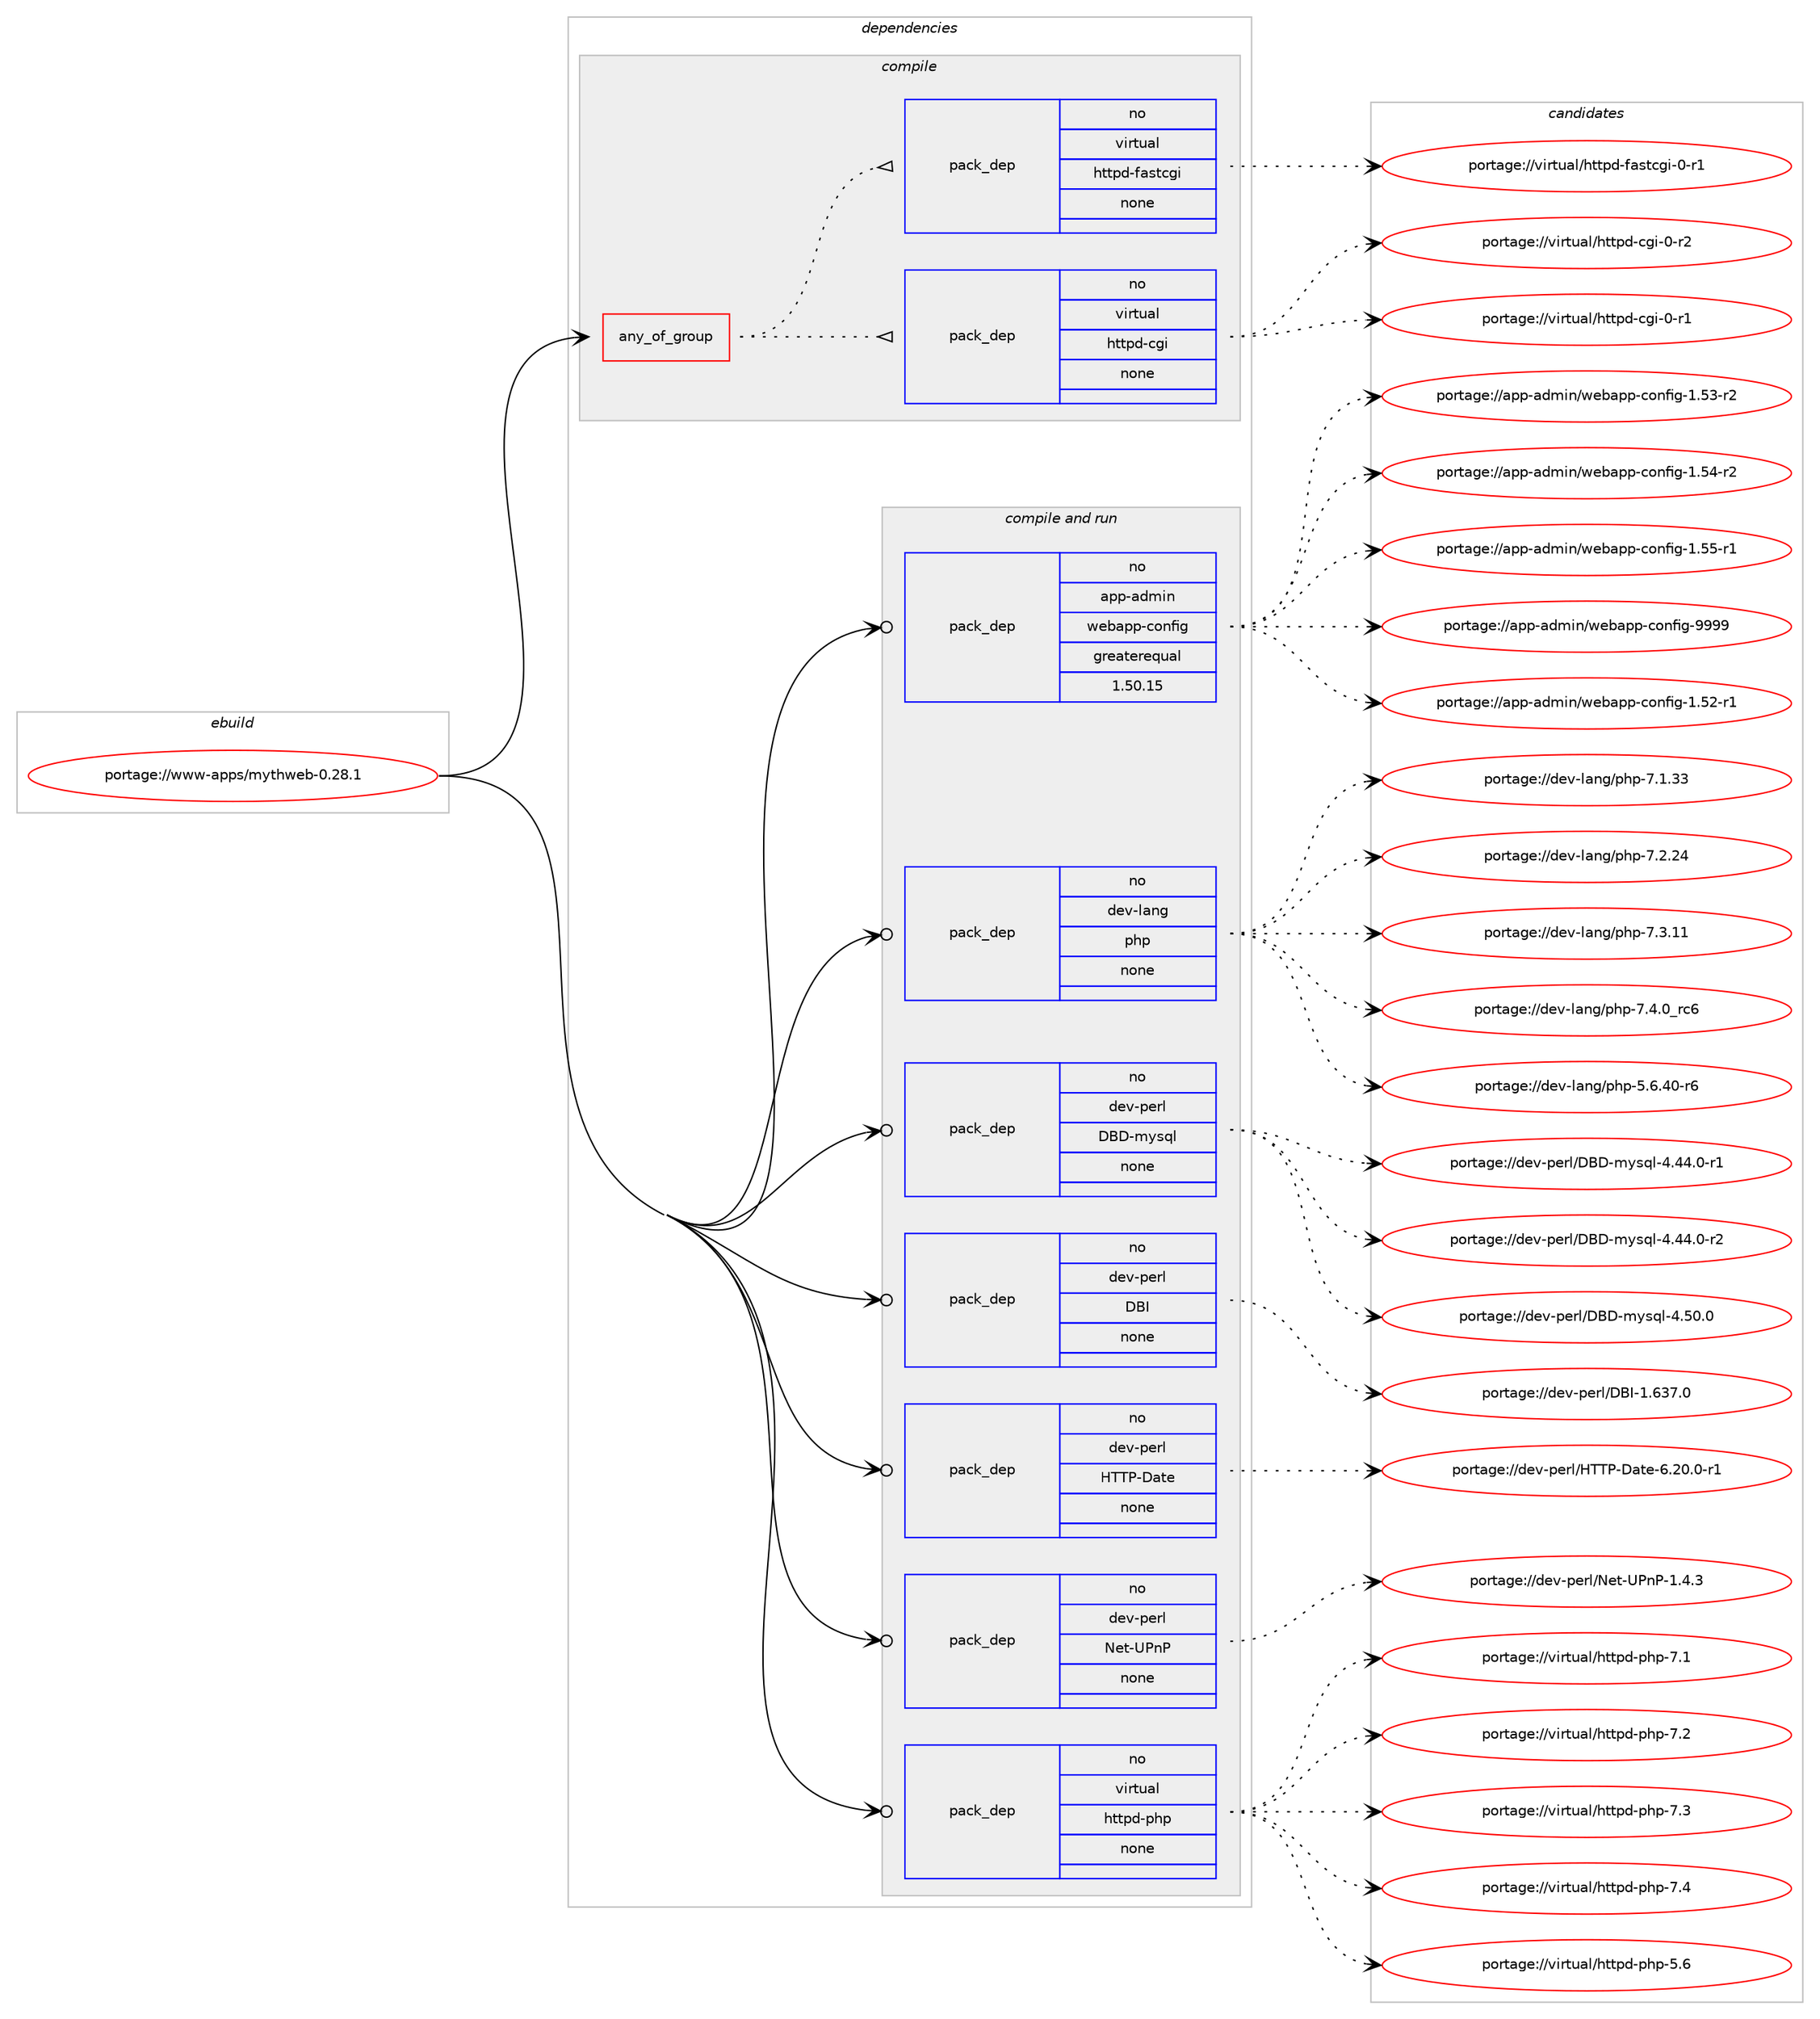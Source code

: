 digraph prolog {

# *************
# Graph options
# *************

newrank=true;
concentrate=true;
compound=true;
graph [rankdir=LR,fontname=Helvetica,fontsize=10,ranksep=1.5];#, ranksep=2.5, nodesep=0.2];
edge  [arrowhead=vee];
node  [fontname=Helvetica,fontsize=10];

# **********
# The ebuild
# **********

subgraph cluster_leftcol {
color=gray;
rank=same;
label=<<i>ebuild</i>>;
id [label="portage://www-apps/mythweb-0.28.1", color=red, width=4, href="../www-apps/mythweb-0.28.1.svg"];
}

# ****************
# The dependencies
# ****************

subgraph cluster_midcol {
color=gray;
label=<<i>dependencies</i>>;
subgraph cluster_compile {
fillcolor="#eeeeee";
style=filled;
label=<<i>compile</i>>;
subgraph any7513 {
dependency438168 [label=<<TABLE BORDER="0" CELLBORDER="1" CELLSPACING="0" CELLPADDING="4"><TR><TD CELLPADDING="10">any_of_group</TD></TR></TABLE>>, shape=none, color=red];subgraph pack324903 {
dependency438169 [label=<<TABLE BORDER="0" CELLBORDER="1" CELLSPACING="0" CELLPADDING="4" WIDTH="220"><TR><TD ROWSPAN="6" CELLPADDING="30">pack_dep</TD></TR><TR><TD WIDTH="110">no</TD></TR><TR><TD>virtual</TD></TR><TR><TD>httpd-cgi</TD></TR><TR><TD>none</TD></TR><TR><TD></TD></TR></TABLE>>, shape=none, color=blue];
}
dependency438168:e -> dependency438169:w [weight=20,style="dotted",arrowhead="oinv"];
subgraph pack324904 {
dependency438170 [label=<<TABLE BORDER="0" CELLBORDER="1" CELLSPACING="0" CELLPADDING="4" WIDTH="220"><TR><TD ROWSPAN="6" CELLPADDING="30">pack_dep</TD></TR><TR><TD WIDTH="110">no</TD></TR><TR><TD>virtual</TD></TR><TR><TD>httpd-fastcgi</TD></TR><TR><TD>none</TD></TR><TR><TD></TD></TR></TABLE>>, shape=none, color=blue];
}
dependency438168:e -> dependency438170:w [weight=20,style="dotted",arrowhead="oinv"];
}
id:e -> dependency438168:w [weight=20,style="solid",arrowhead="vee"];
}
subgraph cluster_compileandrun {
fillcolor="#eeeeee";
style=filled;
label=<<i>compile and run</i>>;
subgraph pack324905 {
dependency438171 [label=<<TABLE BORDER="0" CELLBORDER="1" CELLSPACING="0" CELLPADDING="4" WIDTH="220"><TR><TD ROWSPAN="6" CELLPADDING="30">pack_dep</TD></TR><TR><TD WIDTH="110">no</TD></TR><TR><TD>app-admin</TD></TR><TR><TD>webapp-config</TD></TR><TR><TD>greaterequal</TD></TR><TR><TD>1.50.15</TD></TR></TABLE>>, shape=none, color=blue];
}
id:e -> dependency438171:w [weight=20,style="solid",arrowhead="odotvee"];
subgraph pack324906 {
dependency438172 [label=<<TABLE BORDER="0" CELLBORDER="1" CELLSPACING="0" CELLPADDING="4" WIDTH="220"><TR><TD ROWSPAN="6" CELLPADDING="30">pack_dep</TD></TR><TR><TD WIDTH="110">no</TD></TR><TR><TD>dev-lang</TD></TR><TR><TD>php</TD></TR><TR><TD>none</TD></TR><TR><TD></TD></TR></TABLE>>, shape=none, color=blue];
}
id:e -> dependency438172:w [weight=20,style="solid",arrowhead="odotvee"];
subgraph pack324907 {
dependency438173 [label=<<TABLE BORDER="0" CELLBORDER="1" CELLSPACING="0" CELLPADDING="4" WIDTH="220"><TR><TD ROWSPAN="6" CELLPADDING="30">pack_dep</TD></TR><TR><TD WIDTH="110">no</TD></TR><TR><TD>dev-perl</TD></TR><TR><TD>DBD-mysql</TD></TR><TR><TD>none</TD></TR><TR><TD></TD></TR></TABLE>>, shape=none, color=blue];
}
id:e -> dependency438173:w [weight=20,style="solid",arrowhead="odotvee"];
subgraph pack324908 {
dependency438174 [label=<<TABLE BORDER="0" CELLBORDER="1" CELLSPACING="0" CELLPADDING="4" WIDTH="220"><TR><TD ROWSPAN="6" CELLPADDING="30">pack_dep</TD></TR><TR><TD WIDTH="110">no</TD></TR><TR><TD>dev-perl</TD></TR><TR><TD>DBI</TD></TR><TR><TD>none</TD></TR><TR><TD></TD></TR></TABLE>>, shape=none, color=blue];
}
id:e -> dependency438174:w [weight=20,style="solid",arrowhead="odotvee"];
subgraph pack324909 {
dependency438175 [label=<<TABLE BORDER="0" CELLBORDER="1" CELLSPACING="0" CELLPADDING="4" WIDTH="220"><TR><TD ROWSPAN="6" CELLPADDING="30">pack_dep</TD></TR><TR><TD WIDTH="110">no</TD></TR><TR><TD>dev-perl</TD></TR><TR><TD>HTTP-Date</TD></TR><TR><TD>none</TD></TR><TR><TD></TD></TR></TABLE>>, shape=none, color=blue];
}
id:e -> dependency438175:w [weight=20,style="solid",arrowhead="odotvee"];
subgraph pack324910 {
dependency438176 [label=<<TABLE BORDER="0" CELLBORDER="1" CELLSPACING="0" CELLPADDING="4" WIDTH="220"><TR><TD ROWSPAN="6" CELLPADDING="30">pack_dep</TD></TR><TR><TD WIDTH="110">no</TD></TR><TR><TD>dev-perl</TD></TR><TR><TD>Net-UPnP</TD></TR><TR><TD>none</TD></TR><TR><TD></TD></TR></TABLE>>, shape=none, color=blue];
}
id:e -> dependency438176:w [weight=20,style="solid",arrowhead="odotvee"];
subgraph pack324911 {
dependency438177 [label=<<TABLE BORDER="0" CELLBORDER="1" CELLSPACING="0" CELLPADDING="4" WIDTH="220"><TR><TD ROWSPAN="6" CELLPADDING="30">pack_dep</TD></TR><TR><TD WIDTH="110">no</TD></TR><TR><TD>virtual</TD></TR><TR><TD>httpd-php</TD></TR><TR><TD>none</TD></TR><TR><TD></TD></TR></TABLE>>, shape=none, color=blue];
}
id:e -> dependency438177:w [weight=20,style="solid",arrowhead="odotvee"];
}
subgraph cluster_run {
fillcolor="#eeeeee";
style=filled;
label=<<i>run</i>>;
}
}

# **************
# The candidates
# **************

subgraph cluster_choices {
rank=same;
color=gray;
label=<<i>candidates</i>>;

subgraph choice324903 {
color=black;
nodesep=1;
choiceportage1181051141161179710847104116116112100459910310545484511449 [label="portage://virtual/httpd-cgi-0-r1", color=red, width=4,href="../virtual/httpd-cgi-0-r1.svg"];
choiceportage1181051141161179710847104116116112100459910310545484511450 [label="portage://virtual/httpd-cgi-0-r2", color=red, width=4,href="../virtual/httpd-cgi-0-r2.svg"];
dependency438169:e -> choiceportage1181051141161179710847104116116112100459910310545484511449:w [style=dotted,weight="100"];
dependency438169:e -> choiceportage1181051141161179710847104116116112100459910310545484511450:w [style=dotted,weight="100"];
}
subgraph choice324904 {
color=black;
nodesep=1;
choiceportage118105114116117971084710411611611210045102971151169910310545484511449 [label="portage://virtual/httpd-fastcgi-0-r1", color=red, width=4,href="../virtual/httpd-fastcgi-0-r1.svg"];
dependency438170:e -> choiceportage118105114116117971084710411611611210045102971151169910310545484511449:w [style=dotted,weight="100"];
}
subgraph choice324905 {
color=black;
nodesep=1;
choiceportage971121124597100109105110471191019897112112459911111010210510345494653504511449 [label="portage://app-admin/webapp-config-1.52-r1", color=red, width=4,href="../app-admin/webapp-config-1.52-r1.svg"];
choiceportage971121124597100109105110471191019897112112459911111010210510345494653514511450 [label="portage://app-admin/webapp-config-1.53-r2", color=red, width=4,href="../app-admin/webapp-config-1.53-r2.svg"];
choiceportage971121124597100109105110471191019897112112459911111010210510345494653524511450 [label="portage://app-admin/webapp-config-1.54-r2", color=red, width=4,href="../app-admin/webapp-config-1.54-r2.svg"];
choiceportage971121124597100109105110471191019897112112459911111010210510345494653534511449 [label="portage://app-admin/webapp-config-1.55-r1", color=red, width=4,href="../app-admin/webapp-config-1.55-r1.svg"];
choiceportage97112112459710010910511047119101989711211245991111101021051034557575757 [label="portage://app-admin/webapp-config-9999", color=red, width=4,href="../app-admin/webapp-config-9999.svg"];
dependency438171:e -> choiceportage971121124597100109105110471191019897112112459911111010210510345494653504511449:w [style=dotted,weight="100"];
dependency438171:e -> choiceportage971121124597100109105110471191019897112112459911111010210510345494653514511450:w [style=dotted,weight="100"];
dependency438171:e -> choiceportage971121124597100109105110471191019897112112459911111010210510345494653524511450:w [style=dotted,weight="100"];
dependency438171:e -> choiceportage971121124597100109105110471191019897112112459911111010210510345494653534511449:w [style=dotted,weight="100"];
dependency438171:e -> choiceportage97112112459710010910511047119101989711211245991111101021051034557575757:w [style=dotted,weight="100"];
}
subgraph choice324906 {
color=black;
nodesep=1;
choiceportage100101118451089711010347112104112455346544652484511454 [label="portage://dev-lang/php-5.6.40-r6", color=red, width=4,href="../dev-lang/php-5.6.40-r6.svg"];
choiceportage10010111845108971101034711210411245554649465151 [label="portage://dev-lang/php-7.1.33", color=red, width=4,href="../dev-lang/php-7.1.33.svg"];
choiceportage10010111845108971101034711210411245554650465052 [label="portage://dev-lang/php-7.2.24", color=red, width=4,href="../dev-lang/php-7.2.24.svg"];
choiceportage10010111845108971101034711210411245554651464949 [label="portage://dev-lang/php-7.3.11", color=red, width=4,href="../dev-lang/php-7.3.11.svg"];
choiceportage100101118451089711010347112104112455546524648951149954 [label="portage://dev-lang/php-7.4.0_rc6", color=red, width=4,href="../dev-lang/php-7.4.0_rc6.svg"];
dependency438172:e -> choiceportage100101118451089711010347112104112455346544652484511454:w [style=dotted,weight="100"];
dependency438172:e -> choiceportage10010111845108971101034711210411245554649465151:w [style=dotted,weight="100"];
dependency438172:e -> choiceportage10010111845108971101034711210411245554650465052:w [style=dotted,weight="100"];
dependency438172:e -> choiceportage10010111845108971101034711210411245554651464949:w [style=dotted,weight="100"];
dependency438172:e -> choiceportage100101118451089711010347112104112455546524648951149954:w [style=dotted,weight="100"];
}
subgraph choice324907 {
color=black;
nodesep=1;
choiceportage100101118451121011141084768666845109121115113108455246525246484511449 [label="portage://dev-perl/DBD-mysql-4.44.0-r1", color=red, width=4,href="../dev-perl/DBD-mysql-4.44.0-r1.svg"];
choiceportage100101118451121011141084768666845109121115113108455246525246484511450 [label="portage://dev-perl/DBD-mysql-4.44.0-r2", color=red, width=4,href="../dev-perl/DBD-mysql-4.44.0-r2.svg"];
choiceportage10010111845112101114108476866684510912111511310845524653484648 [label="portage://dev-perl/DBD-mysql-4.50.0", color=red, width=4,href="../dev-perl/DBD-mysql-4.50.0.svg"];
dependency438173:e -> choiceportage100101118451121011141084768666845109121115113108455246525246484511449:w [style=dotted,weight="100"];
dependency438173:e -> choiceportage100101118451121011141084768666845109121115113108455246525246484511450:w [style=dotted,weight="100"];
dependency438173:e -> choiceportage10010111845112101114108476866684510912111511310845524653484648:w [style=dotted,weight="100"];
}
subgraph choice324908 {
color=black;
nodesep=1;
choiceportage10010111845112101114108476866734549465451554648 [label="portage://dev-perl/DBI-1.637.0", color=red, width=4,href="../dev-perl/DBI-1.637.0.svg"];
dependency438174:e -> choiceportage10010111845112101114108476866734549465451554648:w [style=dotted,weight="100"];
}
subgraph choice324909 {
color=black;
nodesep=1;
choiceportage100101118451121011141084772848480456897116101455446504846484511449 [label="portage://dev-perl/HTTP-Date-6.20.0-r1", color=red, width=4,href="../dev-perl/HTTP-Date-6.20.0-r1.svg"];
dependency438175:e -> choiceportage100101118451121011141084772848480456897116101455446504846484511449:w [style=dotted,weight="100"];
}
subgraph choice324910 {
color=black;
nodesep=1;
choiceportage10010111845112101114108477810111645858011080454946524651 [label="portage://dev-perl/Net-UPnP-1.4.3", color=red, width=4,href="../dev-perl/Net-UPnP-1.4.3.svg"];
dependency438176:e -> choiceportage10010111845112101114108477810111645858011080454946524651:w [style=dotted,weight="100"];
}
subgraph choice324911 {
color=black;
nodesep=1;
choiceportage11810511411611797108471041161161121004511210411245534654 [label="portage://virtual/httpd-php-5.6", color=red, width=4,href="../virtual/httpd-php-5.6.svg"];
choiceportage11810511411611797108471041161161121004511210411245554649 [label="portage://virtual/httpd-php-7.1", color=red, width=4,href="../virtual/httpd-php-7.1.svg"];
choiceportage11810511411611797108471041161161121004511210411245554650 [label="portage://virtual/httpd-php-7.2", color=red, width=4,href="../virtual/httpd-php-7.2.svg"];
choiceportage11810511411611797108471041161161121004511210411245554651 [label="portage://virtual/httpd-php-7.3", color=red, width=4,href="../virtual/httpd-php-7.3.svg"];
choiceportage11810511411611797108471041161161121004511210411245554652 [label="portage://virtual/httpd-php-7.4", color=red, width=4,href="../virtual/httpd-php-7.4.svg"];
dependency438177:e -> choiceportage11810511411611797108471041161161121004511210411245534654:w [style=dotted,weight="100"];
dependency438177:e -> choiceportage11810511411611797108471041161161121004511210411245554649:w [style=dotted,weight="100"];
dependency438177:e -> choiceportage11810511411611797108471041161161121004511210411245554650:w [style=dotted,weight="100"];
dependency438177:e -> choiceportage11810511411611797108471041161161121004511210411245554651:w [style=dotted,weight="100"];
dependency438177:e -> choiceportage11810511411611797108471041161161121004511210411245554652:w [style=dotted,weight="100"];
}
}

}

